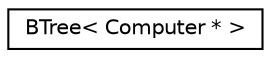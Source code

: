 digraph "Graphical Class Hierarchy"
{
 // LATEX_PDF_SIZE
  edge [fontname="Helvetica",fontsize="10",labelfontname="Helvetica",labelfontsize="10"];
  node [fontname="Helvetica",fontsize="10",shape=record];
  rankdir="LR";
  Node0 [label="BTree\< Computer * \>",height=0.2,width=0.4,color="black", fillcolor="white", style="filled",URL="$classBTree.html",tooltip=" "];
}
